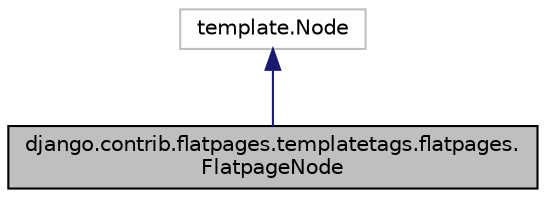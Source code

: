 digraph "django.contrib.flatpages.templatetags.flatpages.FlatpageNode"
{
 // LATEX_PDF_SIZE
  edge [fontname="Helvetica",fontsize="10",labelfontname="Helvetica",labelfontsize="10"];
  node [fontname="Helvetica",fontsize="10",shape=record];
  Node1 [label="django.contrib.flatpages.templatetags.flatpages.\lFlatpageNode",height=0.2,width=0.4,color="black", fillcolor="grey75", style="filled", fontcolor="black",tooltip=" "];
  Node2 -> Node1 [dir="back",color="midnightblue",fontsize="10",style="solid"];
  Node2 [label="template.Node",height=0.2,width=0.4,color="grey75", fillcolor="white", style="filled",tooltip=" "];
}
